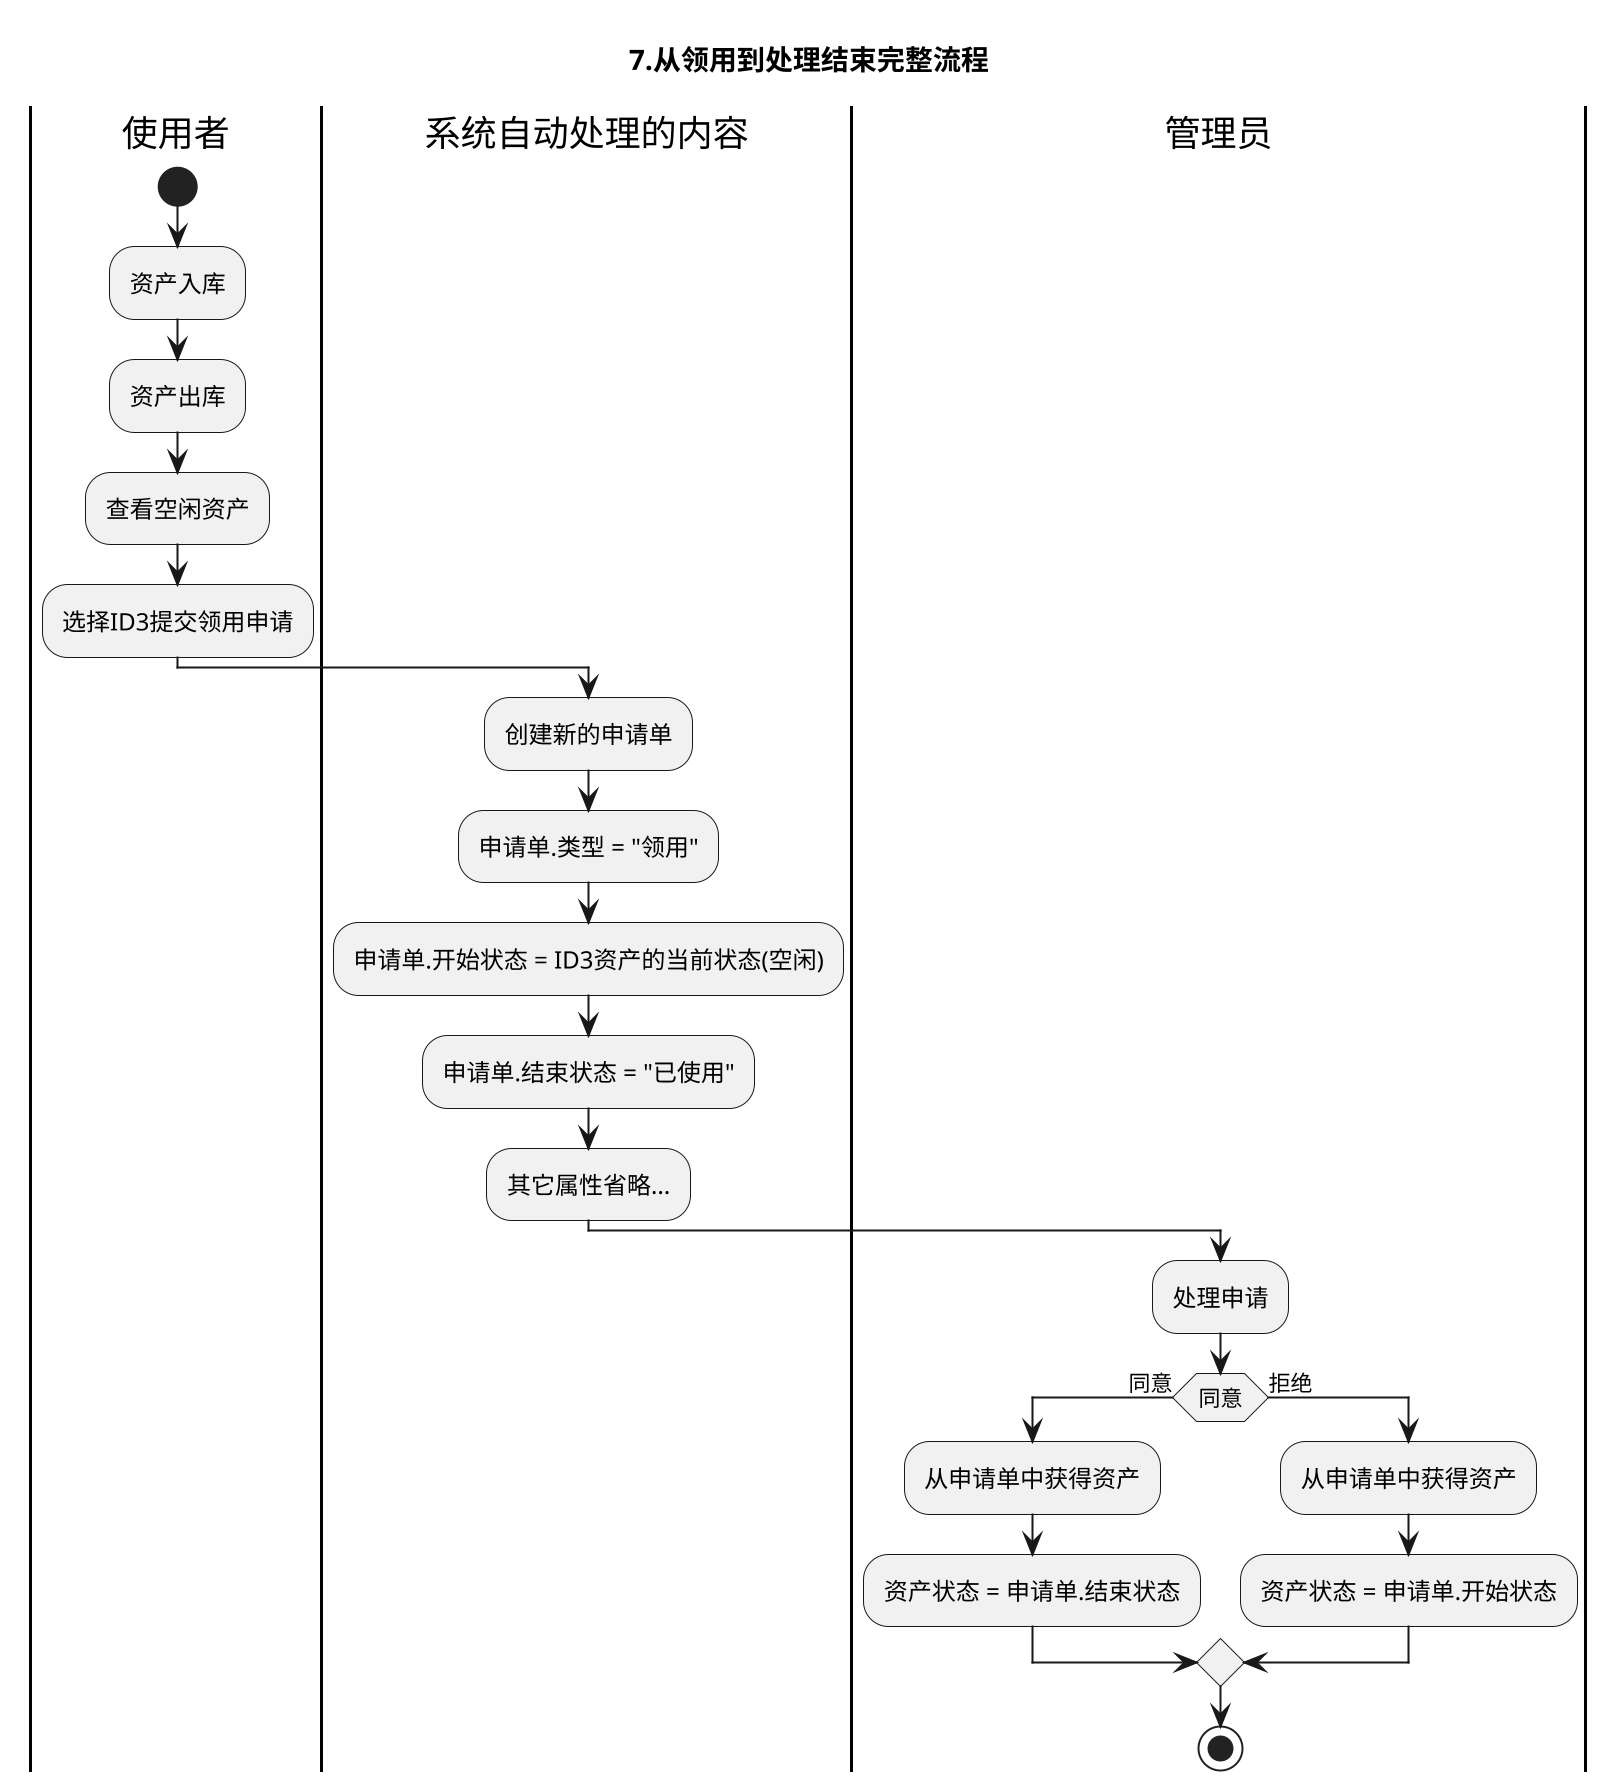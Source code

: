 @startuml
scale 2
title 7.从领用到处理结束完整流程
|使用者|
start
:资产入库;
:资产出库;
:查看空闲资产;
:选择ID3提交领用申请;

    |系统自动处理的内容|
    :创建新的申请单;
    :申请单.类型 = "领用";
    :申请单.开始状态 = ID3资产的当前状态(空闲);
    :申请单.结束状态 = "已使用";
    :其它属性省略...;

        |管理员|
        :处理申请;
        if (同意) then (同意)
        :从申请单中获得资产;
        :资产状态 = 申请单.结束状态;
        else (拒绝)
        :从申请单中获得资产;
        :资产状态 = 申请单.开始状态;
        endif

stop
@enduml
